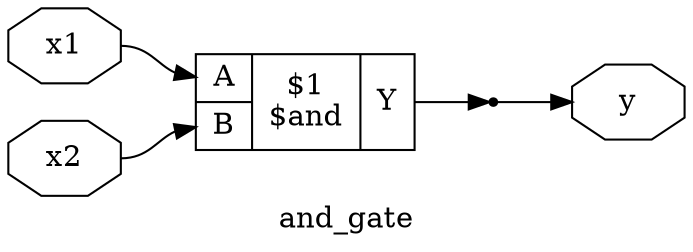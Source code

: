 digraph "and_gate" {
label="and_gate";
rankdir="LR";
remincross=true;
n2 [ shape=octagon, label="x2", color="black", fontcolor="black" ];
n3 [ shape=octagon, label="x1", color="black", fontcolor="black" ];
n4 [ shape=octagon, label="y", color="black", fontcolor="black" ];
c8 [ shape=record, label="{{<p5> A|<p6> B}|$1\n$and|{<p7> Y}}",  ];
x0 [shape=point, ];
c8:p7:e -> x0:w [color="black", fontcolor="black", label=""];
n2:e -> c8:p6:w [color="black", fontcolor="black", label=""];
n3:e -> c8:p5:w [color="black", fontcolor="black", label=""];
x0:e -> n4:w [color="black", fontcolor="black", label=""];
}
